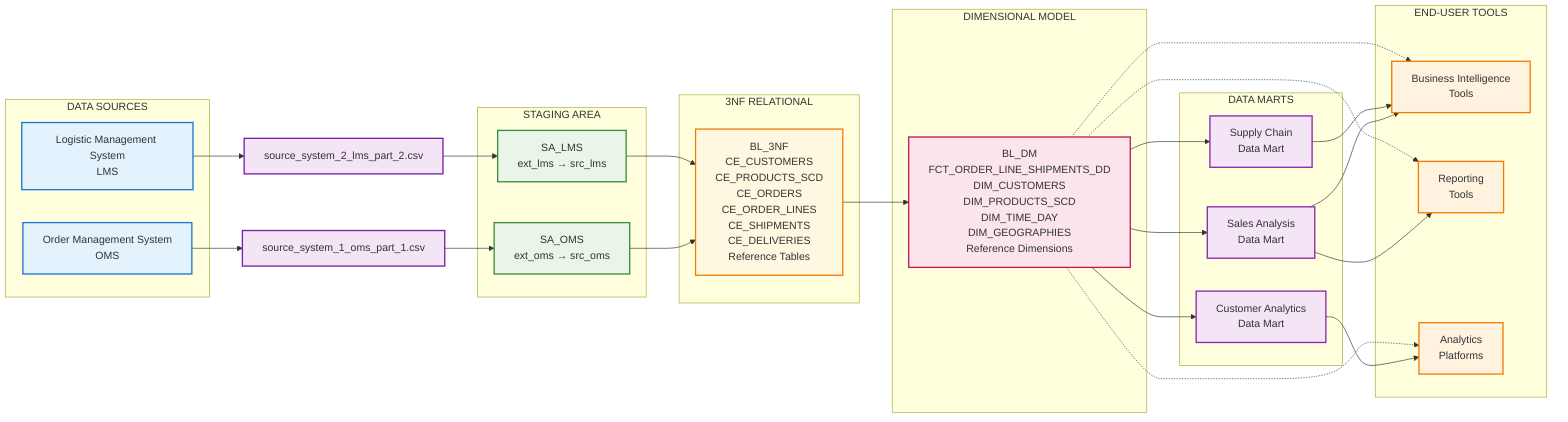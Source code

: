 graph LR
    %% Data Sources
    OMS[Order Management System<br/>OMS]
    LMS[Logistic Management System<br/>LMS]

    %% Raw Files
    CSV1[source_system_1_oms_part_1.csv]
    CSV2[source_system_2_lms_part_2.csv]

    %% Staging Area
    SA_OMS[SA_OMS<br/>ext_oms → src_oms]
    SA_LMS[SA_LMS<br/>ext_lms → src_lms]

    %% 3NF Relational Layer
    BL_3NF[BL_3NF<br/>CE_CUSTOMERS<br/>CE_PRODUCTS_SCD<br/>CE_ORDERS<br/>CE_ORDER_LINES<br/>CE_SHIPMENTS<br/>CE_DELIVERIES<br/>Reference Tables]

    %% Dimensional Model
    BL_DM[BL_DM<br/>FCT_ORDER_LINE_SHIPMENTS_DD<br/>DIM_CUSTOMERS<br/>DIM_PRODUCTS_SCD<br/>DIM_TIME_DAY<br/>DIM_GEOGRAPHIES<br/>Reference Dimensions]

    %% Data Marts
    MART1[Sales Analysis<br/>Data Mart]
    MART2[Customer Analytics<br/>Data Mart]
    MART3[Supply Chain<br/>Data Mart]

    %% End User Tools
    BI[Business Intelligence<br/>Tools]
    REPORTS[Reporting<br/>Tools]
    ANALYTICS[Analytics<br/>Platforms]

    %% Data Flow
    OMS --> CSV1
    LMS --> CSV2

    CSV1 --> SA_OMS
    CSV2 --> SA_LMS

    SA_OMS --> BL_3NF
    SA_LMS --> BL_3NF

    BL_3NF --> BL_DM

    BL_DM --> MART1
    BL_DM --> MART2
    BL_DM --> MART3

    MART1 --> BI
    MART1 --> REPORTS
    MART2 --> ANALYTICS
    MART3 --> BI

    %% Direct access to dimensional model
    BL_DM -.-> BI
    BL_DM -.-> REPORTS
    BL_DM -.-> ANALYTICS

    %% Styling
    classDef source fill:#e3f2fd,stroke:#1976d2,stroke-width:2px
    classDef file fill:#f3e5f5,stroke:#7b1fa2,stroke-width:2px
    classDef staging fill:#e8f5e8,stroke:#388e3c,stroke-width:2px
    classDef normalized fill:#fff8e1,stroke:#f57c00,stroke-width:2px
    classDef dimensional fill:#fce4ec,stroke:#c2185b,stroke-width:2px
    classDef mart fill:#f3e5f5,stroke:#8e24aa,stroke-width:2px
    classDef enduser fill:#fff3e0,stroke:#f57c00,stroke-width:2px

    class OMS,LMS source
    class CSV1,CSV2 file
    class SA_OMS,SA_LMS staging
    class BL_3NF normalized
    class BL_DM dimensional
    class MART1,MART2,MART3 mart
    class BI,REPORTS,ANALYTICS enduser

    %% Annotations
    subgraph "DATA SOURCES"
        OMS
        LMS
    end

    subgraph "STAGING AREA"
        SA_OMS
        SA_LMS
    end

    subgraph "3NF RELATIONAL"
        BL_3NF
    end

    subgraph "DIMENSIONAL MODEL"
        BL_DM
    end

    subgraph "DATA MARTS"
        MART1
        MART2
        MART3
    end

    subgraph "END-USER TOOLS"
        BI
        REPORTS
        ANALYTICS
    end